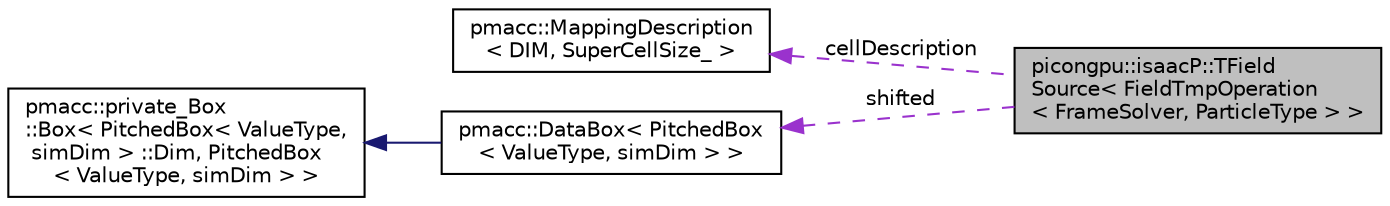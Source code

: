 digraph "picongpu::isaacP::TFieldSource&lt; FieldTmpOperation&lt; FrameSolver, ParticleType &gt; &gt;"
{
 // LATEX_PDF_SIZE
  edge [fontname="Helvetica",fontsize="10",labelfontname="Helvetica",labelfontsize="10"];
  node [fontname="Helvetica",fontsize="10",shape=record];
  rankdir="LR";
  Node1 [label="picongpu::isaacP::TField\lSource\< FieldTmpOperation\l\< FrameSolver, ParticleType \> \>",height=0.2,width=0.4,color="black", fillcolor="grey75", style="filled", fontcolor="black",tooltip=" "];
  Node2 -> Node1 [dir="back",color="darkorchid3",fontsize="10",style="dashed",label=" cellDescription" ,fontname="Helvetica"];
  Node2 [label="pmacc::MappingDescription\l\< DIM, SuperCellSize_ \>",height=0.2,width=0.4,color="black", fillcolor="white", style="filled",URL="$classpmacc_1_1_mapping_description.html",tooltip="Abstracts logical block information from block variables."];
  Node3 -> Node1 [dir="back",color="darkorchid3",fontsize="10",style="dashed",label=" shifted" ,fontname="Helvetica"];
  Node3 [label="pmacc::DataBox\< PitchedBox\l\< ValueType, simDim \> \>",height=0.2,width=0.4,color="black", fillcolor="white", style="filled",URL="$classpmacc_1_1_data_box.html",tooltip=" "];
  Node4 -> Node3 [dir="back",color="midnightblue",fontsize="10",style="solid",fontname="Helvetica"];
  Node4 [label="pmacc::private_Box\l::Box\< PitchedBox\< ValueType,\l simDim \> ::Dim, PitchedBox\l\< ValueType, simDim \> \>",height=0.2,width=0.4,color="black", fillcolor="white", style="filled",URL="$classpmacc_1_1private___box_1_1_box.html",tooltip=" "];
}
